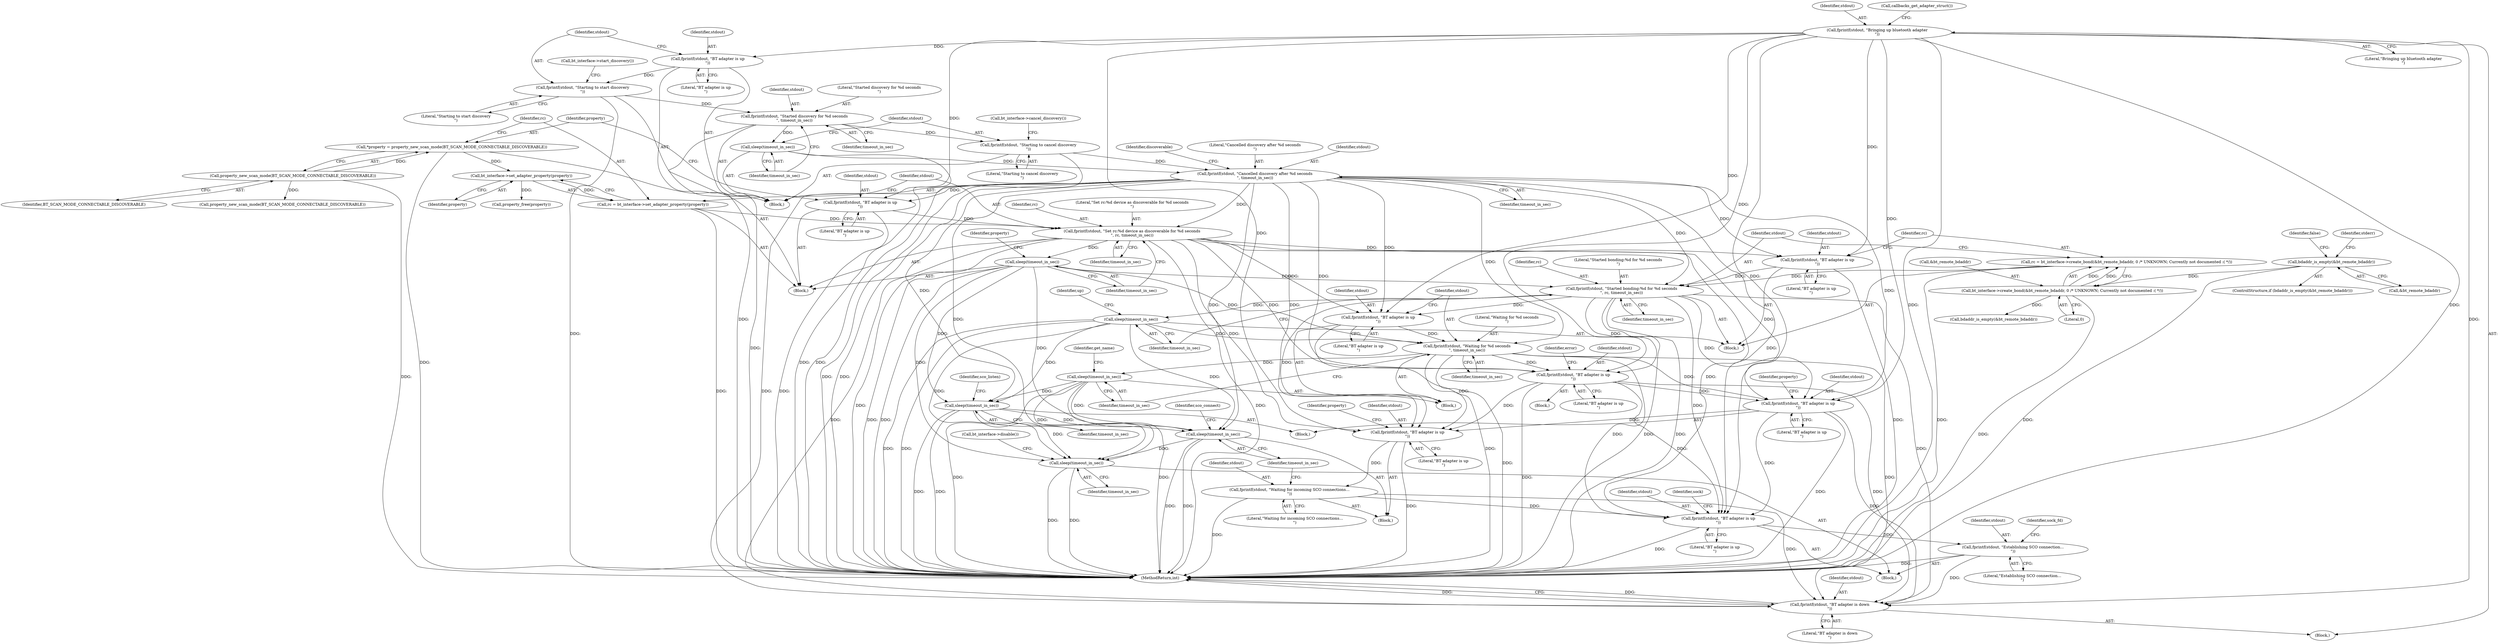 digraph "0_Android_37c88107679d36c419572732b4af6e18bb2f7dce_6@API" {
"1000299" [label="(Call,fprintf(stdout, \"Waiting for %d seconds\n\", timeout_in_sec))"];
"1000296" [label="(Call,fprintf(stdout, \"BT adapter is up\n\"))"];
"1000181" [label="(Call,fprintf(stdout, \"Bringing up bluetooth adapter\n\"))"];
"1000222" [label="(Call,fprintf(stdout, \"Cancelled discovery after %d seconds\n\", timeout_in_sec))"];
"1000216" [label="(Call,fprintf(stdout, \"Starting to cancel discovery\n\"))"];
"1000210" [label="(Call,fprintf(stdout, \"Started discovery for %d seconds\n\", timeout_in_sec))"];
"1000204" [label="(Call,fprintf(stdout, \"Starting to start discovery\n\"))"];
"1000201" [label="(Call,fprintf(stdout, \"BT adapter is up\n\"))"];
"1000214" [label="(Call,sleep(timeout_in_sec))"];
"1000282" [label="(Call,fprintf(stdout, \"Started bonding:%d for %d seconds\n\", rc, timeout_in_sec))"];
"1000272" [label="(Call,fprintf(stdout, \"BT adapter is up\n\"))"];
"1000246" [label="(Call,fprintf(stdout, \"Set rc:%d device as discoverable for %d seconds\n\", rc, timeout_in_sec))"];
"1000233" [label="(Call,fprintf(stdout, \"BT adapter is up\n\"))"];
"1000242" [label="(Call,rc = bt_interface->set_adapter_property(property))"];
"1000244" [label="(Call,bt_interface->set_adapter_property(property))"];
"1000237" [label="(Call,*property = property_new_scan_mode(BT_SCAN_MODE_CONNECTABLE_DISCOVERABLE))"];
"1000239" [label="(Call,property_new_scan_mode(BT_SCAN_MODE_CONNECTABLE_DISCOVERABLE))"];
"1000276" [label="(Call,rc = bt_interface->create_bond(&bt_remote_bdaddr, 0 /* UNKNOWN; Currently not documented :( */))"];
"1000278" [label="(Call,bt_interface->create_bond(&bt_remote_bdaddr, 0 /* UNKNOWN; Currently not documented :( */))"];
"1000259" [label="(Call,bdaddr_is_empty(&bt_remote_bdaddr))"];
"1000251" [label="(Call,sleep(timeout_in_sec))"];
"1000287" [label="(Call,sleep(timeout_in_sec))"];
"1000303" [label="(Call,sleep(timeout_in_sec))"];
"1000405" [label="(Call,sleep(timeout_in_sec))"];
"1000490" [label="(Call,sleep(timeout_in_sec))"];
"1000578" [label="(Call,sleep(timeout_in_sec))"];
"1000312" [label="(Call,fprintf(stdout, \"BT adapter is up\n\"))"];
"1000359" [label="(Call,fprintf(stdout, \"BT adapter is up\n\"))"];
"1000414" [label="(Call,fprintf(stdout, \"BT adapter is up\n\"))"];
"1000487" [label="(Call,fprintf(stdout, \"Waiting for incoming SCO connections...\n\"))"];
"1000509" [label="(Call,fprintf(stdout, \"BT adapter is up\n\"))"];
"1000549" [label="(Call,fprintf(stdout, \"Establishing SCO connection...\n\"))"];
"1000583" [label="(Call,fprintf(stdout, \"BT adapter is down\n\"))"];
"1000204" [label="(Call,fprintf(stdout, \"Starting to start discovery\n\"))"];
"1000296" [label="(Call,fprintf(stdout, \"BT adapter is up\n\"))"];
"1000257" [label="(Block,)"];
"1000217" [label="(Identifier,stdout)"];
"1000284" [label="(Literal,\"Started bonding:%d for %d seconds\n\")"];
"1000581" [label="(Call,bt_interface->disable())"];
"1000297" [label="(Identifier,stdout)"];
"1000514" [label="(Identifier,sock)"];
"1000409" [label="(Block,)"];
"1000510" [label="(Identifier,stdout)"];
"1000304" [label="(Identifier,timeout_in_sec)"];
"1000228" [label="(Block,)"];
"1000419" [label="(Identifier,property)"];
"1000550" [label="(Identifier,stdout)"];
"1000248" [label="(Literal,\"Set rc:%d device as discoverable for %d seconds\n\")"];
"1000181" [label="(Call,fprintf(stdout, \"Bringing up bluetooth adapter\n\"))"];
"1000299" [label="(Call,fprintf(stdout, \"Waiting for %d seconds\n\", timeout_in_sec))"];
"1000420" [label="(Call,property_new_scan_mode(BT_SCAN_MODE_CONNECTABLE_DISCOVERABLE))"];
"1000511" [label="(Literal,\"BT adapter is up\n\")"];
"1000237" [label="(Call,*property = property_new_scan_mode(BT_SCAN_MODE_CONNECTABLE_DISCOVERABLE))"];
"1000278" [label="(Call,bt_interface->create_bond(&bt_remote_bdaddr, 0 /* UNKNOWN; Currently not documented :( */))"];
"1000206" [label="(Literal,\"Starting to start discovery\n\")"];
"1000491" [label="(Identifier,timeout_in_sec)"];
"1000313" [label="(Identifier,stdout)"];
"1000285" [label="(Identifier,rc)"];
"1000406" [label="(Identifier,timeout_in_sec)"];
"1000551" [label="(Literal,\"Establishing SCO connection...\n\")"];
"1000213" [label="(Identifier,timeout_in_sec)"];
"1000227" [label="(Identifier,discoverable)"];
"1000238" [label="(Identifier,property)"];
"1000239" [label="(Call,property_new_scan_mode(BT_SCAN_MODE_CONNECTABLE_DISCOVERABLE))"];
"1000183" [label="(Literal,\"Bringing up bluetooth adapter\n\")"];
"1000244" [label="(Call,bt_interface->set_adapter_property(property))"];
"1000258" [label="(ControlStructure,if (bdaddr_is_empty(&bt_remote_bdaddr)))"];
"1000270" [label="(Identifier,false)"];
"1000251" [label="(Call,sleep(timeout_in_sec))"];
"1000583" [label="(Call,fprintf(stdout, \"BT adapter is down\n\"))"];
"1000291" [label="(Block,)"];
"1000202" [label="(Identifier,stdout)"];
"1000414" [label="(Call,fprintf(stdout, \"BT adapter is up\n\"))"];
"1000216" [label="(Call,fprintf(stdout, \"Starting to cancel discovery\n\"))"];
"1000354" [label="(Block,)"];
"1000314" [label="(Literal,\"BT adapter is up\n\")"];
"1000306" [label="(Identifier,get_name)"];
"1000224" [label="(Literal,\"Cancelled discovery after %d seconds\n\")"];
"1000584" [label="(Identifier,stdout)"];
"1000277" [label="(Identifier,rc)"];
"1000415" [label="(Identifier,stdout)"];
"1000579" [label="(Identifier,timeout_in_sec)"];
"1000264" [label="(Identifier,stderr)"];
"1000408" [label="(Identifier,sco_listen)"];
"1000242" [label="(Call,rc = bt_interface->set_adapter_property(property))"];
"1000416" [label="(Literal,\"BT adapter is up\n\")"];
"1000283" [label="(Identifier,stdout)"];
"1000208" [label="(Call,bt_interface->start_discovery())"];
"1000215" [label="(Identifier,timeout_in_sec)"];
"1000243" [label="(Identifier,rc)"];
"1000290" [label="(Identifier,up)"];
"1000585" [label="(Literal,\"BT adapter is down\n\")"];
"1000247" [label="(Identifier,stdout)"];
"1000249" [label="(Identifier,rc)"];
"1000364" [label="(Identifier,property)"];
"1000246" [label="(Call,fprintf(stdout, \"Set rc:%d device as discoverable for %d seconds\n\", rc, timeout_in_sec))"];
"1000212" [label="(Literal,\"Started discovery for %d seconds\n\")"];
"1000196" [label="(Block,)"];
"1000225" [label="(Identifier,timeout_in_sec)"];
"1000493" [label="(Identifier,sco_connect)"];
"1000302" [label="(Identifier,timeout_in_sec)"];
"1000496" [label="(Call,bdaddr_is_empty(&bt_remote_bdaddr))"];
"1000488" [label="(Identifier,stdout)"];
"1000253" [label="(Call,property_free(property))"];
"1000234" [label="(Identifier,stdout)"];
"1000182" [label="(Identifier,stdout)"];
"1000223" [label="(Identifier,stdout)"];
"1000218" [label="(Literal,\"Starting to cancel discovery\n\")"];
"1000361" [label="(Literal,\"BT adapter is up\n\")"];
"1000303" [label="(Call,sleep(timeout_in_sec))"];
"1000490" [label="(Call,sleep(timeout_in_sec))"];
"1000487" [label="(Call,fprintf(stdout, \"Waiting for incoming SCO connections...\n\"))"];
"1000279" [label="(Call,&bt_remote_bdaddr)"];
"1000250" [label="(Identifier,timeout_in_sec)"];
"1000214" [label="(Call,sleep(timeout_in_sec))"];
"1000312" [label="(Call,fprintf(stdout, \"BT adapter is up\n\"))"];
"1000205" [label="(Identifier,stdout)"];
"1000240" [label="(Identifier,BT_SCAN_MODE_CONNECTABLE_DISCOVERABLE)"];
"1000281" [label="(Literal,0)"];
"1000405" [label="(Call,sleep(timeout_in_sec))"];
"1000187" [label="(Call,callbacks_get_adapter_struct())"];
"1000260" [label="(Call,&bt_remote_bdaddr)"];
"1000211" [label="(Identifier,stdout)"];
"1000578" [label="(Call,sleep(timeout_in_sec))"];
"1000288" [label="(Identifier,timeout_in_sec)"];
"1000318" [label="(Identifier,error)"];
"1000233" [label="(Call,fprintf(stdout, \"BT adapter is up\n\"))"];
"1000301" [label="(Literal,\"Waiting for %d seconds\n\")"];
"1000307" [label="(Block,)"];
"1000360" [label="(Identifier,stdout)"];
"1000282" [label="(Call,fprintf(stdout, \"Started bonding:%d for %d seconds\n\", rc, timeout_in_sec))"];
"1000274" [label="(Literal,\"BT adapter is up\n\")"];
"1000235" [label="(Literal,\"BT adapter is up\n\")"];
"1000489" [label="(Literal,\"Waiting for incoming SCO connections...\n\")"];
"1000359" [label="(Call,fprintf(stdout, \"BT adapter is up\n\"))"];
"1000210" [label="(Call,fprintf(stdout, \"Started discovery for %d seconds\n\", timeout_in_sec))"];
"1000104" [label="(Block,)"];
"1000494" [label="(Block,)"];
"1000273" [label="(Identifier,stdout)"];
"1000554" [label="(Identifier,sock_fd)"];
"1000203" [label="(Literal,\"BT adapter is up\n\")"];
"1000286" [label="(Identifier,timeout_in_sec)"];
"1000254" [label="(Identifier,property)"];
"1000201" [label="(Call,fprintf(stdout, \"BT adapter is up\n\"))"];
"1000586" [label="(MethodReturn,int)"];
"1000245" [label="(Identifier,property)"];
"1000272" [label="(Call,fprintf(stdout, \"BT adapter is up\n\"))"];
"1000300" [label="(Identifier,stdout)"];
"1000220" [label="(Call,bt_interface->cancel_discovery())"];
"1000287" [label="(Call,sleep(timeout_in_sec))"];
"1000298" [label="(Literal,\"BT adapter is up\n\")"];
"1000549" [label="(Call,fprintf(stdout, \"Establishing SCO connection...\n\"))"];
"1000259" [label="(Call,bdaddr_is_empty(&bt_remote_bdaddr))"];
"1000252" [label="(Identifier,timeout_in_sec)"];
"1000509" [label="(Call,fprintf(stdout, \"BT adapter is up\n\"))"];
"1000276" [label="(Call,rc = bt_interface->create_bond(&bt_remote_bdaddr, 0 /* UNKNOWN; Currently not documented :( */))"];
"1000222" [label="(Call,fprintf(stdout, \"Cancelled discovery after %d seconds\n\", timeout_in_sec))"];
"1000299" -> "1000291"  [label="AST: "];
"1000299" -> "1000302"  [label="CFG: "];
"1000300" -> "1000299"  [label="AST: "];
"1000301" -> "1000299"  [label="AST: "];
"1000302" -> "1000299"  [label="AST: "];
"1000304" -> "1000299"  [label="CFG: "];
"1000299" -> "1000586"  [label="DDG: "];
"1000296" -> "1000299"  [label="DDG: "];
"1000222" -> "1000299"  [label="DDG: "];
"1000251" -> "1000299"  [label="DDG: "];
"1000287" -> "1000299"  [label="DDG: "];
"1000299" -> "1000303"  [label="DDG: "];
"1000299" -> "1000312"  [label="DDG: "];
"1000299" -> "1000359"  [label="DDG: "];
"1000299" -> "1000414"  [label="DDG: "];
"1000299" -> "1000509"  [label="DDG: "];
"1000299" -> "1000583"  [label="DDG: "];
"1000296" -> "1000291"  [label="AST: "];
"1000296" -> "1000298"  [label="CFG: "];
"1000297" -> "1000296"  [label="AST: "];
"1000298" -> "1000296"  [label="AST: "];
"1000300" -> "1000296"  [label="CFG: "];
"1000296" -> "1000586"  [label="DDG: "];
"1000181" -> "1000296"  [label="DDG: "];
"1000222" -> "1000296"  [label="DDG: "];
"1000282" -> "1000296"  [label="DDG: "];
"1000246" -> "1000296"  [label="DDG: "];
"1000181" -> "1000104"  [label="AST: "];
"1000181" -> "1000183"  [label="CFG: "];
"1000182" -> "1000181"  [label="AST: "];
"1000183" -> "1000181"  [label="AST: "];
"1000187" -> "1000181"  [label="CFG: "];
"1000181" -> "1000586"  [label="DDG: "];
"1000181" -> "1000586"  [label="DDG: "];
"1000181" -> "1000201"  [label="DDG: "];
"1000181" -> "1000233"  [label="DDG: "];
"1000181" -> "1000272"  [label="DDG: "];
"1000181" -> "1000312"  [label="DDG: "];
"1000181" -> "1000359"  [label="DDG: "];
"1000181" -> "1000414"  [label="DDG: "];
"1000181" -> "1000509"  [label="DDG: "];
"1000181" -> "1000583"  [label="DDG: "];
"1000222" -> "1000196"  [label="AST: "];
"1000222" -> "1000225"  [label="CFG: "];
"1000223" -> "1000222"  [label="AST: "];
"1000224" -> "1000222"  [label="AST: "];
"1000225" -> "1000222"  [label="AST: "];
"1000227" -> "1000222"  [label="CFG: "];
"1000222" -> "1000586"  [label="DDG: "];
"1000222" -> "1000586"  [label="DDG: "];
"1000216" -> "1000222"  [label="DDG: "];
"1000214" -> "1000222"  [label="DDG: "];
"1000222" -> "1000233"  [label="DDG: "];
"1000222" -> "1000246"  [label="DDG: "];
"1000222" -> "1000272"  [label="DDG: "];
"1000222" -> "1000282"  [label="DDG: "];
"1000222" -> "1000312"  [label="DDG: "];
"1000222" -> "1000359"  [label="DDG: "];
"1000222" -> "1000405"  [label="DDG: "];
"1000222" -> "1000414"  [label="DDG: "];
"1000222" -> "1000490"  [label="DDG: "];
"1000222" -> "1000509"  [label="DDG: "];
"1000222" -> "1000578"  [label="DDG: "];
"1000222" -> "1000583"  [label="DDG: "];
"1000216" -> "1000196"  [label="AST: "];
"1000216" -> "1000218"  [label="CFG: "];
"1000217" -> "1000216"  [label="AST: "];
"1000218" -> "1000216"  [label="AST: "];
"1000220" -> "1000216"  [label="CFG: "];
"1000216" -> "1000586"  [label="DDG: "];
"1000210" -> "1000216"  [label="DDG: "];
"1000210" -> "1000196"  [label="AST: "];
"1000210" -> "1000213"  [label="CFG: "];
"1000211" -> "1000210"  [label="AST: "];
"1000212" -> "1000210"  [label="AST: "];
"1000213" -> "1000210"  [label="AST: "];
"1000215" -> "1000210"  [label="CFG: "];
"1000210" -> "1000586"  [label="DDG: "];
"1000204" -> "1000210"  [label="DDG: "];
"1000210" -> "1000214"  [label="DDG: "];
"1000204" -> "1000196"  [label="AST: "];
"1000204" -> "1000206"  [label="CFG: "];
"1000205" -> "1000204"  [label="AST: "];
"1000206" -> "1000204"  [label="AST: "];
"1000208" -> "1000204"  [label="CFG: "];
"1000204" -> "1000586"  [label="DDG: "];
"1000201" -> "1000204"  [label="DDG: "];
"1000201" -> "1000196"  [label="AST: "];
"1000201" -> "1000203"  [label="CFG: "];
"1000202" -> "1000201"  [label="AST: "];
"1000203" -> "1000201"  [label="AST: "];
"1000205" -> "1000201"  [label="CFG: "];
"1000201" -> "1000586"  [label="DDG: "];
"1000214" -> "1000196"  [label="AST: "];
"1000214" -> "1000215"  [label="CFG: "];
"1000215" -> "1000214"  [label="AST: "];
"1000217" -> "1000214"  [label="CFG: "];
"1000214" -> "1000586"  [label="DDG: "];
"1000282" -> "1000257"  [label="AST: "];
"1000282" -> "1000286"  [label="CFG: "];
"1000283" -> "1000282"  [label="AST: "];
"1000284" -> "1000282"  [label="AST: "];
"1000285" -> "1000282"  [label="AST: "];
"1000286" -> "1000282"  [label="AST: "];
"1000288" -> "1000282"  [label="CFG: "];
"1000282" -> "1000586"  [label="DDG: "];
"1000282" -> "1000586"  [label="DDG: "];
"1000272" -> "1000282"  [label="DDG: "];
"1000276" -> "1000282"  [label="DDG: "];
"1000251" -> "1000282"  [label="DDG: "];
"1000282" -> "1000287"  [label="DDG: "];
"1000282" -> "1000312"  [label="DDG: "];
"1000282" -> "1000359"  [label="DDG: "];
"1000282" -> "1000414"  [label="DDG: "];
"1000282" -> "1000509"  [label="DDG: "];
"1000282" -> "1000583"  [label="DDG: "];
"1000272" -> "1000257"  [label="AST: "];
"1000272" -> "1000274"  [label="CFG: "];
"1000273" -> "1000272"  [label="AST: "];
"1000274" -> "1000272"  [label="AST: "];
"1000277" -> "1000272"  [label="CFG: "];
"1000272" -> "1000586"  [label="DDG: "];
"1000246" -> "1000272"  [label="DDG: "];
"1000246" -> "1000228"  [label="AST: "];
"1000246" -> "1000250"  [label="CFG: "];
"1000247" -> "1000246"  [label="AST: "];
"1000248" -> "1000246"  [label="AST: "];
"1000249" -> "1000246"  [label="AST: "];
"1000250" -> "1000246"  [label="AST: "];
"1000252" -> "1000246"  [label="CFG: "];
"1000246" -> "1000586"  [label="DDG: "];
"1000246" -> "1000586"  [label="DDG: "];
"1000233" -> "1000246"  [label="DDG: "];
"1000242" -> "1000246"  [label="DDG: "];
"1000246" -> "1000251"  [label="DDG: "];
"1000246" -> "1000312"  [label="DDG: "];
"1000246" -> "1000359"  [label="DDG: "];
"1000246" -> "1000414"  [label="DDG: "];
"1000246" -> "1000509"  [label="DDG: "];
"1000246" -> "1000583"  [label="DDG: "];
"1000233" -> "1000228"  [label="AST: "];
"1000233" -> "1000235"  [label="CFG: "];
"1000234" -> "1000233"  [label="AST: "];
"1000235" -> "1000233"  [label="AST: "];
"1000238" -> "1000233"  [label="CFG: "];
"1000233" -> "1000586"  [label="DDG: "];
"1000242" -> "1000228"  [label="AST: "];
"1000242" -> "1000244"  [label="CFG: "];
"1000243" -> "1000242"  [label="AST: "];
"1000244" -> "1000242"  [label="AST: "];
"1000247" -> "1000242"  [label="CFG: "];
"1000242" -> "1000586"  [label="DDG: "];
"1000244" -> "1000242"  [label="DDG: "];
"1000244" -> "1000245"  [label="CFG: "];
"1000245" -> "1000244"  [label="AST: "];
"1000237" -> "1000244"  [label="DDG: "];
"1000244" -> "1000253"  [label="DDG: "];
"1000237" -> "1000228"  [label="AST: "];
"1000237" -> "1000239"  [label="CFG: "];
"1000238" -> "1000237"  [label="AST: "];
"1000239" -> "1000237"  [label="AST: "];
"1000243" -> "1000237"  [label="CFG: "];
"1000237" -> "1000586"  [label="DDG: "];
"1000239" -> "1000237"  [label="DDG: "];
"1000239" -> "1000240"  [label="CFG: "];
"1000240" -> "1000239"  [label="AST: "];
"1000239" -> "1000586"  [label="DDG: "];
"1000239" -> "1000420"  [label="DDG: "];
"1000276" -> "1000257"  [label="AST: "];
"1000276" -> "1000278"  [label="CFG: "];
"1000277" -> "1000276"  [label="AST: "];
"1000278" -> "1000276"  [label="AST: "];
"1000283" -> "1000276"  [label="CFG: "];
"1000276" -> "1000586"  [label="DDG: "];
"1000278" -> "1000276"  [label="DDG: "];
"1000278" -> "1000276"  [label="DDG: "];
"1000278" -> "1000281"  [label="CFG: "];
"1000279" -> "1000278"  [label="AST: "];
"1000281" -> "1000278"  [label="AST: "];
"1000278" -> "1000586"  [label="DDG: "];
"1000259" -> "1000278"  [label="DDG: "];
"1000278" -> "1000496"  [label="DDG: "];
"1000259" -> "1000258"  [label="AST: "];
"1000259" -> "1000260"  [label="CFG: "];
"1000260" -> "1000259"  [label="AST: "];
"1000264" -> "1000259"  [label="CFG: "];
"1000270" -> "1000259"  [label="CFG: "];
"1000259" -> "1000586"  [label="DDG: "];
"1000251" -> "1000228"  [label="AST: "];
"1000251" -> "1000252"  [label="CFG: "];
"1000252" -> "1000251"  [label="AST: "];
"1000254" -> "1000251"  [label="CFG: "];
"1000251" -> "1000586"  [label="DDG: "];
"1000251" -> "1000586"  [label="DDG: "];
"1000251" -> "1000405"  [label="DDG: "];
"1000251" -> "1000490"  [label="DDG: "];
"1000251" -> "1000578"  [label="DDG: "];
"1000287" -> "1000257"  [label="AST: "];
"1000287" -> "1000288"  [label="CFG: "];
"1000288" -> "1000287"  [label="AST: "];
"1000290" -> "1000287"  [label="CFG: "];
"1000287" -> "1000586"  [label="DDG: "];
"1000287" -> "1000586"  [label="DDG: "];
"1000287" -> "1000405"  [label="DDG: "];
"1000287" -> "1000490"  [label="DDG: "];
"1000287" -> "1000578"  [label="DDG: "];
"1000303" -> "1000291"  [label="AST: "];
"1000303" -> "1000304"  [label="CFG: "];
"1000304" -> "1000303"  [label="AST: "];
"1000306" -> "1000303"  [label="CFG: "];
"1000303" -> "1000586"  [label="DDG: "];
"1000303" -> "1000586"  [label="DDG: "];
"1000303" -> "1000405"  [label="DDG: "];
"1000303" -> "1000490"  [label="DDG: "];
"1000303" -> "1000578"  [label="DDG: "];
"1000405" -> "1000354"  [label="AST: "];
"1000405" -> "1000406"  [label="CFG: "];
"1000406" -> "1000405"  [label="AST: "];
"1000408" -> "1000405"  [label="CFG: "];
"1000405" -> "1000586"  [label="DDG: "];
"1000405" -> "1000586"  [label="DDG: "];
"1000405" -> "1000490"  [label="DDG: "];
"1000405" -> "1000578"  [label="DDG: "];
"1000490" -> "1000409"  [label="AST: "];
"1000490" -> "1000491"  [label="CFG: "];
"1000491" -> "1000490"  [label="AST: "];
"1000493" -> "1000490"  [label="CFG: "];
"1000490" -> "1000586"  [label="DDG: "];
"1000490" -> "1000586"  [label="DDG: "];
"1000490" -> "1000578"  [label="DDG: "];
"1000578" -> "1000494"  [label="AST: "];
"1000578" -> "1000579"  [label="CFG: "];
"1000579" -> "1000578"  [label="AST: "];
"1000581" -> "1000578"  [label="CFG: "];
"1000578" -> "1000586"  [label="DDG: "];
"1000578" -> "1000586"  [label="DDG: "];
"1000312" -> "1000307"  [label="AST: "];
"1000312" -> "1000314"  [label="CFG: "];
"1000313" -> "1000312"  [label="AST: "];
"1000314" -> "1000312"  [label="AST: "];
"1000318" -> "1000312"  [label="CFG: "];
"1000312" -> "1000586"  [label="DDG: "];
"1000312" -> "1000359"  [label="DDG: "];
"1000312" -> "1000414"  [label="DDG: "];
"1000312" -> "1000509"  [label="DDG: "];
"1000312" -> "1000583"  [label="DDG: "];
"1000359" -> "1000354"  [label="AST: "];
"1000359" -> "1000361"  [label="CFG: "];
"1000360" -> "1000359"  [label="AST: "];
"1000361" -> "1000359"  [label="AST: "];
"1000364" -> "1000359"  [label="CFG: "];
"1000359" -> "1000586"  [label="DDG: "];
"1000359" -> "1000414"  [label="DDG: "];
"1000359" -> "1000509"  [label="DDG: "];
"1000359" -> "1000583"  [label="DDG: "];
"1000414" -> "1000409"  [label="AST: "];
"1000414" -> "1000416"  [label="CFG: "];
"1000415" -> "1000414"  [label="AST: "];
"1000416" -> "1000414"  [label="AST: "];
"1000419" -> "1000414"  [label="CFG: "];
"1000414" -> "1000586"  [label="DDG: "];
"1000414" -> "1000487"  [label="DDG: "];
"1000487" -> "1000409"  [label="AST: "];
"1000487" -> "1000489"  [label="CFG: "];
"1000488" -> "1000487"  [label="AST: "];
"1000489" -> "1000487"  [label="AST: "];
"1000491" -> "1000487"  [label="CFG: "];
"1000487" -> "1000586"  [label="DDG: "];
"1000487" -> "1000509"  [label="DDG: "];
"1000487" -> "1000583"  [label="DDG: "];
"1000509" -> "1000494"  [label="AST: "];
"1000509" -> "1000511"  [label="CFG: "];
"1000510" -> "1000509"  [label="AST: "];
"1000511" -> "1000509"  [label="AST: "];
"1000514" -> "1000509"  [label="CFG: "];
"1000509" -> "1000586"  [label="DDG: "];
"1000509" -> "1000549"  [label="DDG: "];
"1000549" -> "1000494"  [label="AST: "];
"1000549" -> "1000551"  [label="CFG: "];
"1000550" -> "1000549"  [label="AST: "];
"1000551" -> "1000549"  [label="AST: "];
"1000554" -> "1000549"  [label="CFG: "];
"1000549" -> "1000586"  [label="DDG: "];
"1000549" -> "1000583"  [label="DDG: "];
"1000583" -> "1000104"  [label="AST: "];
"1000583" -> "1000585"  [label="CFG: "];
"1000584" -> "1000583"  [label="AST: "];
"1000585" -> "1000583"  [label="AST: "];
"1000586" -> "1000583"  [label="CFG: "];
"1000583" -> "1000586"  [label="DDG: "];
"1000583" -> "1000586"  [label="DDG: "];
}
